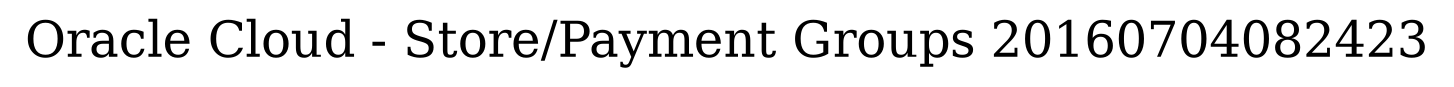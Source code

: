 digraph LexiconGraph {
graph[label="Oracle Cloud - Store/Payment Groups 20160704082423", fontsize=24]
splines=true
}
